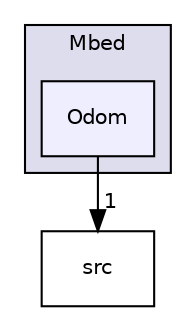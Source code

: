 digraph "examples/Mbed/Odom" {
  compound=true
  node [ fontsize="10", fontname="Helvetica"];
  edge [ labelfontsize="10", labelfontname="Helvetica"];
  subgraph clusterdir_d1beff12654d7dd39782852aec0b9605 {
    graph [ bgcolor="#ddddee", pencolor="black", label="Mbed" fontname="Helvetica", fontsize="10", URL="dir_d1beff12654d7dd39782852aec0b9605.html"]
  dir_dccf8259db91415ea68b41b98dc424f5 [shape=box, label="Odom", style="filled", fillcolor="#eeeeff", pencolor="black", URL="dir_dccf8259db91415ea68b41b98dc424f5.html"];
  }
  dir_68267d1309a1af8e8297ef4c3efbcdba [shape=box label="src" URL="dir_68267d1309a1af8e8297ef4c3efbcdba.html"];
  dir_dccf8259db91415ea68b41b98dc424f5->dir_68267d1309a1af8e8297ef4c3efbcdba [headlabel="1", labeldistance=1.5 headhref="dir_000009_000012.html"];
}
